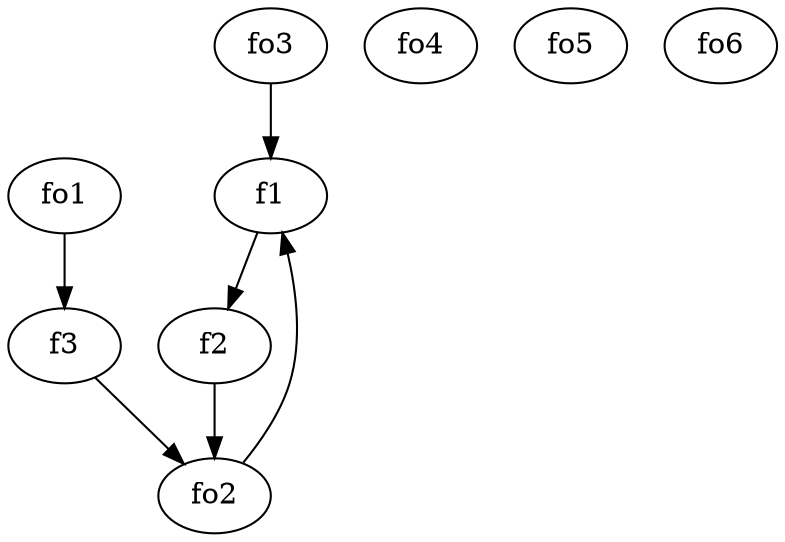 strict digraph  {
f1;
f2;
f3;
fo1;
fo2;
fo3;
fo4;
fo5;
fo6;
f1 -> f2  [weight=2];
f2 -> fo2  [weight=2];
f3 -> fo2  [weight=2];
fo1 -> f3  [weight=2];
fo2 -> f1  [weight=2];
fo3 -> f1  [weight=2];
}
